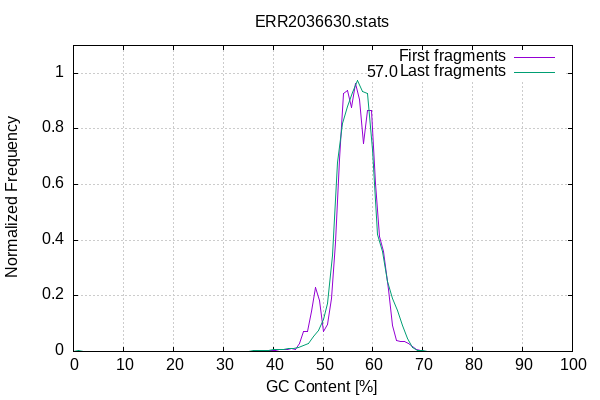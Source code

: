 
            set terminal png size 600,400 truecolor
            set output "ERR2036630-gc-content.png"
            set grid xtics ytics y2tics back lc rgb "#cccccc"
            set title "ERR2036630.stats" noenhanced
            set ylabel "Normalized Frequency"
            set xlabel "GC Content [%]"
            set yrange [0:1.1]
            set label sprintf("%.1f",57.04) at 57.04,1 front offset 1,0
            plot '-' smooth csplines with lines lc 1 title 'First fragments' , '-' smooth csplines with lines lc 2 title 'Last fragments'
        0	0.000050
0	0.000076
1	0.000083
1	0.000171
2	0.000284
2	0.000304
3	0.000493
3	0.000669
4	0.000709
4	0.000965
5	0.001010
5	0.001334
6	0.001433
6	0.001475
7	0.001570
7	0.001608
8	0.001699
8	0.001667
9	0.001599
9	0.001623
10	0.001595
10	0.001635
11	0.001550
11	0.001477
12	0.001484
12	0.001431
13	0.001403
13	0.001373
14	0.001306
14	0.001299
15	0.001233
15	0.001154
16	0.001126
16	0.001024
17	0.000940
17	0.000882
18	0.000764
18	0.000704
19	0.000655
19	0.000592
20	0.000555
20	0.000482
21	0.000463
21	0.000422
22	0.000353
22	0.000326
23	0.000304
23	0.000258
24	0.000247
24	0.000230
25	0.000241
25	0.000232
26	0.000234
26	0.000283
27	0.000279
27	0.000253
28	0.000267
28	0.000260
29	0.000303
29	0.000306
30	0.000304
30	0.000310
31	0.000322
31	0.000346
32	0.000412
32	0.000461
33	0.000636
33	0.000724
34	0.000757
34	0.000916
35	0.001039
35	0.001273
36	0.001511
36	0.001556
37	0.001939
37	0.002613
38	0.002938
38	0.003634
39	0.004078
39	0.004253
40	0.004540
40	0.004749
41	0.005317
41	0.006202
42	0.006451
42	0.007508
43	0.008156
43	0.008509
44	0.009698
44	0.010573
45	0.013099
45	0.017862
46	0.023286
46	0.117537
47	0.072970
47	0.079350
48	0.112086
48	0.260580
49	0.221943
50	0.081022
50	0.074975
51	0.079613
51	0.132121
52	0.174249
52	0.317715
53	0.513918
53	0.604738
54	0.871907
54	0.932373
55	0.937204
55	0.932222
56	0.909254
56	0.858995
57	1.000000
57	0.967603
58	0.771257
58	0.739925
59	0.789620
59	0.944342
60	0.926609
60	0.719962
61	0.489235
61	0.456458
62	0.429307
62	0.338153
63	0.304443
63	0.152118
64	0.083604
64	0.066673
65	0.038082
65	0.034351
66	0.033190
66	0.036185
67	0.035195
67	0.026145
68	0.016528
68	0.012613
69	0.006125
69	0.003535
70	0.002300
70	0.001548
71	0.001203
71	0.000852
72	0.000629
72	0.000472
73	0.000373
73	0.000293
74	0.000235
74	0.000203
75	0.000147
75	0.000095
76	0.000053
76	0.000041
77	0.000027
77	0.000016
78	0.000009
78	0.000008
79	0.000004
79	0.000003
80	0.000002
end
0	0.001530
0	0.001805
1	0.001842
1	0.001823
2	0.001687
2	0.001704
3	0.001587
3	0.001491
4	0.001522
4	0.001353
5	0.001350
5	0.001291
6	0.001188
6	0.001193
7	0.001109
7	0.001053
8	0.001077
8	0.001037
9	0.000982
9	0.001022
10	0.000957
10	0.000960
11	0.000957
11	0.000919
12	0.000873
12	0.000847
13	0.000788
13	0.000786
14	0.000769
14	0.000763
15	0.000742
15	0.000679
16	0.000657
16	0.000618
17	0.000567
17	0.000532
18	0.000502
18	0.000455
19	0.000457
19	0.000406
20	0.000370
20	0.000344
21	0.000299
21	0.000282
22	0.000270
22	0.000257
23	0.000248
23	0.000227
24	0.000226
24	0.000213
25	0.000219
25	0.000228
26	0.000257
26	0.000262
27	0.000244
27	0.000281
28	0.000332
28	0.000355
29	0.000335
29	0.000335
30	0.000415
30	0.000370
31	0.000373
31	0.000392
32	0.000526
32	0.000568
33	0.000815
33	0.001043
34	0.001087
34	0.001332
35	0.001405
35	0.001773
36	0.001975
36	0.002006
37	0.002472
37	0.003033
38	0.003208
38	0.004057
39	0.004576
39	0.004720
40	0.005411
40	0.005518
41	0.006235
41	0.006749
42	0.007025
42	0.008296
43	0.010107
43	0.010519
44	0.010847
44	0.011427
45	0.014599
45	0.017001
46	0.017859
46	0.023213
47	0.028619
47	0.028790
48	0.031927
48	0.073963
49	0.075851
50	0.114876
50	0.117017
51	0.124269
51	0.218852
52	0.237154
52	0.452173
53	0.662012
53	0.693894
54	0.834695
54	0.802286
55	0.812806
55	0.947730
56	0.955607
56	0.906226
57	0.975951
57	0.975672
58	0.875905
58	0.994232
59	1.000000
59	0.858051
60	0.838527
60	0.613953
61	0.426795
61	0.413762
62	0.380871
62	0.336693
63	0.333450
63	0.172551
64	0.193055
64	0.190905
65	0.146906
65	0.147075
66	0.125051
66	0.059318
67	0.056311
67	0.040487
68	0.014667
68	0.012777
69	0.006213
69	0.003719
70	0.003136
70	0.001902
71	0.001682
71	0.001377
72	0.001165
72	0.000996
73	0.000781
73	0.000646
74	0.000543
74	0.000489
75	0.000380
75	0.000305
76	0.000222
76	0.000182
77	0.000152
77	0.000121
78	0.000093
78	0.000089
79	0.000078
79	0.000077
80	0.000065
80	0.000055
81	0.000052
81	0.000054
82	0.000052
82	0.000051
83	0.000051
83	0.000048
84	0.000047
84	0.000041
85	0.000030
85	0.000030
86	0.000024
86	0.000020
87	0.000021
87	0.000023
88	0.000022
88	0.000017
89	0.000012
89	0.000012
90	0.000012
90	0.000011
91	0.000011
92	0.000007
92	0.000010
93	0.000011
93	0.000010
94	0.000012
94	0.000013
95	0.000012
95	0.000009
96	0.000010
96	0.000009
97	0.000007
97	0.000005
98	0.000007
98	0.000006
99	0.000005
end
